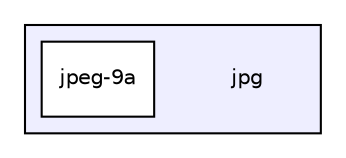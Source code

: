 digraph "jpg" {
  compound=true
  node [ fontsize="10", fontname="Helvetica"];
  edge [ labelfontsize="10", labelfontname="Helvetica"];
  subgraph clusterdir_56dbbdc39b089bc0b46773660ce64bd1 {
    graph [ bgcolor="#eeeeff", pencolor="black", label="" URL="dir_56dbbdc39b089bc0b46773660ce64bd1.html"];
    dir_56dbbdc39b089bc0b46773660ce64bd1 [shape=plaintext label="jpg"];
    dir_be28a2a08ecf939ee5769ee81009f436 [shape=box label="jpeg-9a" color="black" fillcolor="white" style="filled" URL="dir_be28a2a08ecf939ee5769ee81009f436.html"];
  }
}
